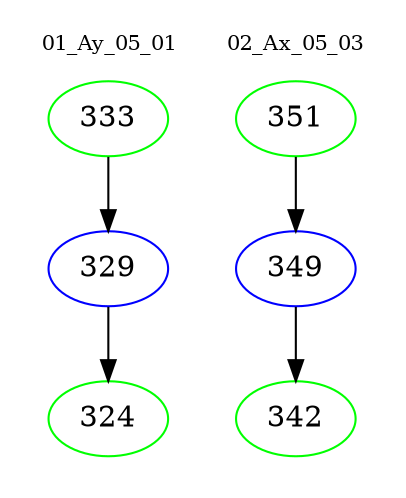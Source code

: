digraph{
subgraph cluster_0 {
color = white
label = "01_Ay_05_01";
fontsize=10;
T0_333 [label="333", color="green"]
T0_333 -> T0_329 [color="black"]
T0_329 [label="329", color="blue"]
T0_329 -> T0_324 [color="black"]
T0_324 [label="324", color="green"]
}
subgraph cluster_1 {
color = white
label = "02_Ax_05_03";
fontsize=10;
T1_351 [label="351", color="green"]
T1_351 -> T1_349 [color="black"]
T1_349 [label="349", color="blue"]
T1_349 -> T1_342 [color="black"]
T1_342 [label="342", color="green"]
}
}
